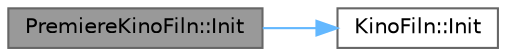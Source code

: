 digraph "PremiereKinoFiln::Init"
{
 // LATEX_PDF_SIZE
  bgcolor="transparent";
  edge [fontname=Helvetica,fontsize=10,labelfontname=Helvetica,labelfontsize=10];
  node [fontname=Helvetica,fontsize=10,shape=box,height=0.2,width=0.4];
  rankdir="LR";
  Node1 [id="Node000001",label="PremiereKinoFiln::Init",height=0.2,width=0.4,color="gray40", fillcolor="grey60", style="filled", fontcolor="black",tooltip=" "];
  Node1 -> Node2 [id="edge1_Node000001_Node000002",color="steelblue1",style="solid",tooltip=" "];
  Node2 [id="Node000002",label="KinoFiln::Init",height=0.2,width=0.4,color="grey40", fillcolor="white", style="filled",URL="$class_kino_filn.html#aa6ae0b60bfdda088767efdc7f3e3cb9d",tooltip="Инициализирует объект класса KionFilm заданными значениями."];
}

